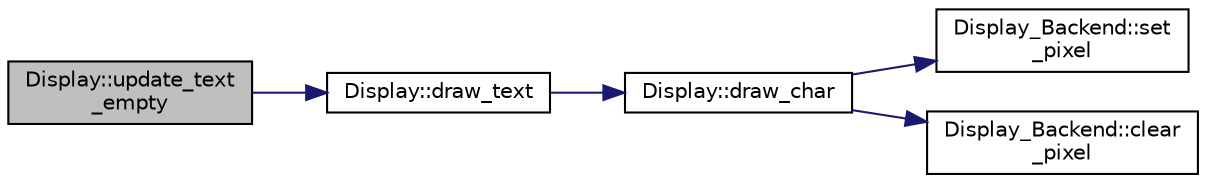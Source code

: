 digraph "Display::update_text_empty"
{
 // INTERACTIVE_SVG=YES
  edge [fontname="Helvetica",fontsize="10",labelfontname="Helvetica",labelfontsize="10"];
  node [fontname="Helvetica",fontsize="10",shape=record];
  rankdir="LR";
  Node1 [label="Display::update_text\l_empty",height=0.2,width=0.4,color="black", fillcolor="grey75", style="filled", fontcolor="black"];
  Node1 -> Node2 [color="midnightblue",fontsize="10",style="solid",fontname="Helvetica"];
  Node2 [label="Display::draw_text",height=0.2,width=0.4,color="black", fillcolor="white", style="filled",URL="$classDisplay.html#ac03add33133d8384bae206c8d44108b7"];
  Node2 -> Node3 [color="midnightblue",fontsize="10",style="solid",fontname="Helvetica"];
  Node3 [label="Display::draw_char",height=0.2,width=0.4,color="black", fillcolor="white", style="filled",URL="$classDisplay.html#a479e21ab6f7524849a7d1592dc5f9a95"];
  Node3 -> Node4 [color="midnightblue",fontsize="10",style="solid",fontname="Helvetica"];
  Node4 [label="Display_Backend::set\l_pixel",height=0.2,width=0.4,color="black", fillcolor="white", style="filled",URL="$classDisplay__Backend.html#a58a0fd14153dfb0e3a513c230104862e"];
  Node3 -> Node5 [color="midnightblue",fontsize="10",style="solid",fontname="Helvetica"];
  Node5 [label="Display_Backend::clear\l_pixel",height=0.2,width=0.4,color="black", fillcolor="white", style="filled",URL="$classDisplay__Backend.html#a79d80eb1f6591c6e4bc9991145b8271f"];
}
